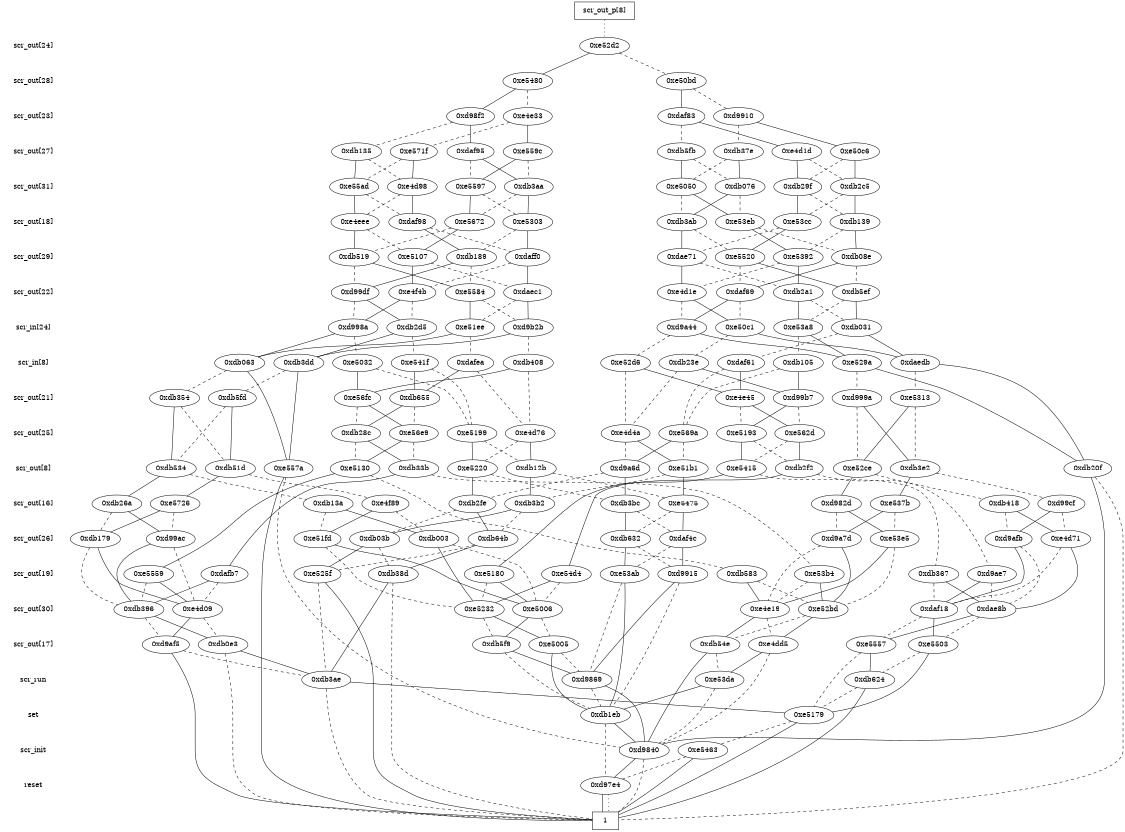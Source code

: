 digraph "DD" {
size = "7.5,10"
center = true;
edge [dir = none];
{ node [shape = plaintext];
  edge [style = invis];
  "CONST NODES" [style = invis];
" scr_out[24] " -> " scr_out[28] " -> " scr_out[23] " -> " scr_out[27] " -> " scr_out[31] " -> " scr_out[18] " -> " scr_out[29] " -> " scr_out[22] " -> " scr_in[24] " -> " scr_in[8] " -> " scr_out[21] " -> " scr_out[25] " -> " scr_out[8] " -> " scr_out[16] " -> " scr_out[26] " -> " scr_out[19] " -> " scr_out[30] " -> " scr_out[17] " -> " scr_run " -> " set " -> " scr_init " -> " reset " -> "CONST NODES"; 
}
{ rank = same; node [shape = box]; edge [style = invis];
"  scr_out_p[8]  "; }
{ rank = same; " scr_out[24] ";
"0xe52d2";
}
{ rank = same; " scr_out[28] ";
"0xe5480";
"0xe50bd";
}
{ rank = same; " scr_out[23] ";
"0xdaf83";
"0xd98f2";
"0xd9910";
"0xe4e33";
}
{ rank = same; " scr_out[27] ";
"0xdb37e";
"0xdb135";
"0xdaf95";
"0xe559c";
"0xe571f";
"0xe50c6";
"0xdb5fb";
"0xe4d1d";
}
{ rank = same; " scr_out[31] ";
"0xe5597";
"0xdb29f";
"0xe5050";
"0xdb076";
"0xe55ad";
"0xdb2c5";
"0xe4d98";
"0xdb3aa";
}
{ rank = same; " scr_out[18] ";
"0xe53cc";
"0xe5672";
"0xdb3ab";
"0xdb139";
"0xe4eee";
"0xdaf98";
"0xe53eb";
"0xe5303";
}
{ rank = same; " scr_out[29] ";
"0xdb189";
"0xdae71";
"0xe5520";
"0xdb08e";
"0xdaff0";
"0xdb519";
"0xe5107";
"0xe5392";
}
{ rank = same; " scr_out[22] ";
"0xe4f4b";
"0xdaec1";
"0xd99df";
"0xe5584";
"0xe4d1e";
"0xdaf69";
"0xdb5ef";
"0xdb2a1";
}
{ rank = same; " scr_in[24] ";
"0xdb031";
"0xd9a44";
"0xd998a";
"0xe53a8";
"0xe50c1";
"0xe51ee";
"0xdb2d5";
"0xd9b2b";
}
{ rank = same; " scr_in[8] ";
"0xdb408";
"0xe541f";
"0xdb3dd";
"0xdaf61";
"0xdafea";
"0xdaedb";
"0xdb063";
"0xdb105";
"0xe529a";
"0xe52d6";
"0xdb23e";
"0xe5032";
}
{ rank = same; " scr_out[21] ";
"0xe5313";
"0xdb5fd";
"0xe56fc";
"0xd999a";
"0xd99b7";
"0xe4e45";
"0xdb655";
"0xdb354";
}
{ rank = same; " scr_out[25] ";
"0xe562d";
"0xdb28c";
"0xe5199";
"0xe4d76";
"0xe569a";
"0xe56e9";
"0xe4d4a";
"0xe5193";
}
{ rank = same; " scr_out[8] ";
"0xe51b1";
"0xe52ce";
"0xdb51d";
"0xdb3e2";
"0xe5415";
"0xe5220";
"0xdb33b";
"0xe5130";
"0xdb20f";
"0xdb2f2";
"0xdb12b";
"0xe557a";
"0xdb534";
"0xd9a6d";
}
{ rank = same; " scr_out[16] ";
"0xdb26a";
"0xdb3bc";
"0xe5726";
"0xe4f89";
"0xe537b";
"0xdb13a";
"0xd982d";
"0xdb3b2";
"0xdb418";
"0xe5475";
"0xdb2fe";
"0xd99cf";
}
{ rank = same; " scr_out[26] ";
"0xdaf4c";
"0xd9a7d";
"0xdb632";
"0xdb03b";
"0xdb179";
"0xd9afb";
"0xdb64b";
"0xdb003";
"0xd99ac";
"0xe53e5";
"0xe51fd";
"0xe4d71";
}
{ rank = same; " scr_out[19] ";
"0xe525f";
"0xe53b4";
"0xd9915";
"0xdb38d";
"0xe5559";
"0xd9ae7";
"0xe54d4";
"0xdafb7";
"0xdb583";
"0xe53ab";
"0xe5180";
"0xdb367";
}
{ rank = same; " scr_out[30] ";
"0xe4e19";
"0xdae8b";
"0xe52bd";
"0xe5006";
"0xdb396";
"0xdaf18";
"0xe4d09";
"0xe5232";
}
{ rank = same; " scr_out[17] ";
"0xe5503";
"0xd9af5";
"0xe4dd5";
"0xdb5f9";
"0xdb0e3";
"0xe5005";
"0xdb54e";
"0xe5557";
}
{ rank = same; " scr_run ";
"0xe53da";
"0xdb3ae";
"0xd9869";
"0xdb624";
}
{ rank = same; " set ";
"0xe5179";
"0xdb1eb";
}
{ rank = same; " scr_init ";
"0xe5463";
"0xd9840";
}
{ rank = same; " reset ";
"0xd97e4";
}
{ rank = same; "CONST NODES";
{ node [shape = box]; "0xd979d";
}
}
"  scr_out_p[8]  " -> "0xe52d2" [style = dotted];
"0xe52d2" -> "0xe5480";
"0xe52d2" -> "0xe50bd" [style = dashed];
"0xe5480" -> "0xd98f2";
"0xe5480" -> "0xe4e33" [style = dashed];
"0xe50bd" -> "0xdaf83";
"0xe50bd" -> "0xd9910" [style = dashed];
"0xdaf83" -> "0xe4d1d";
"0xdaf83" -> "0xdb5fb" [style = dashed];
"0xd98f2" -> "0xdaf95";
"0xd98f2" -> "0xdb135" [style = dashed];
"0xd9910" -> "0xe50c6";
"0xd9910" -> "0xdb37e" [style = dashed];
"0xe4e33" -> "0xe559c";
"0xe4e33" -> "0xe571f" [style = dashed];
"0xdb37e" -> "0xdb076";
"0xdb37e" -> "0xe5050" [style = dashed];
"0xdb135" -> "0xe55ad";
"0xdb135" -> "0xe4d98" [style = dashed];
"0xdaf95" -> "0xdb3aa";
"0xdaf95" -> "0xe5597" [style = dashed];
"0xe559c" -> "0xe5597";
"0xe559c" -> "0xdb3aa" [style = dashed];
"0xe571f" -> "0xe4d98";
"0xe571f" -> "0xe55ad" [style = dashed];
"0xe50c6" -> "0xdb2c5";
"0xe50c6" -> "0xdb29f" [style = dashed];
"0xdb5fb" -> "0xe5050";
"0xdb5fb" -> "0xdb076" [style = dashed];
"0xe4d1d" -> "0xdb29f";
"0xe4d1d" -> "0xdb2c5" [style = dashed];
"0xe5597" -> "0xe5672";
"0xe5597" -> "0xe5303" [style = dashed];
"0xdb29f" -> "0xe53cc";
"0xdb29f" -> "0xdb139" [style = dashed];
"0xe5050" -> "0xe53eb";
"0xe5050" -> "0xdb3ab" [style = dashed];
"0xdb076" -> "0xdb3ab";
"0xdb076" -> "0xe53eb" [style = dashed];
"0xe55ad" -> "0xe4eee";
"0xe55ad" -> "0xdaf98" [style = dashed];
"0xdb2c5" -> "0xdb139";
"0xdb2c5" -> "0xe53cc" [style = dashed];
"0xe4d98" -> "0xdaf98";
"0xe4d98" -> "0xe4eee" [style = dashed];
"0xdb3aa" -> "0xe5303";
"0xdb3aa" -> "0xe5672" [style = dashed];
"0xe53cc" -> "0xe5520";
"0xe53cc" -> "0xdae71" [style = dashed];
"0xe5672" -> "0xe5107";
"0xe5672" -> "0xdb519" [style = dashed];
"0xdb3ab" -> "0xdae71";
"0xdb3ab" -> "0xe5520" [style = dashed];
"0xdb139" -> "0xdb08e";
"0xdb139" -> "0xe5392" [style = dashed];
"0xe4eee" -> "0xdb519";
"0xe4eee" -> "0xe5107" [style = dashed];
"0xdaf98" -> "0xdb189";
"0xdaf98" -> "0xdaff0" [style = dashed];
"0xe53eb" -> "0xe5392";
"0xe53eb" -> "0xdb08e" [style = dashed];
"0xe5303" -> "0xdaff0";
"0xe5303" -> "0xdb189" [style = dashed];
"0xdb189" -> "0xd99df";
"0xdb189" -> "0xe5584" [style = dashed];
"0xdae71" -> "0xe4d1e";
"0xdae71" -> "0xdb2a1" [style = dashed];
"0xe5520" -> "0xdb5ef";
"0xe5520" -> "0xdaf69" [style = dashed];
"0xdb08e" -> "0xdaf69";
"0xdb08e" -> "0xdb5ef" [style = dashed];
"0xdaff0" -> "0xdaec1";
"0xdaff0" -> "0xe4f4b" [style = dashed];
"0xdb519" -> "0xe5584";
"0xdb519" -> "0xd99df" [style = dashed];
"0xe5107" -> "0xe4f4b";
"0xe5107" -> "0xdaec1" [style = dashed];
"0xe5392" -> "0xdb2a1";
"0xe5392" -> "0xe4d1e" [style = dashed];
"0xe4f4b" -> "0xd998a";
"0xe4f4b" -> "0xdb2d5" [style = dashed];
"0xdaec1" -> "0xd9b2b";
"0xdaec1" -> "0xe51ee" [style = dashed];
"0xd99df" -> "0xdb2d5";
"0xd99df" -> "0xd998a" [style = dashed];
"0xe5584" -> "0xe51ee";
"0xe5584" -> "0xd9b2b" [style = dashed];
"0xe4d1e" -> "0xe50c1";
"0xe4d1e" -> "0xd9a44" [style = dashed];
"0xdaf69" -> "0xd9a44";
"0xdaf69" -> "0xe50c1" [style = dashed];
"0xdb5ef" -> "0xdb031";
"0xdb5ef" -> "0xe53a8" [style = dashed];
"0xdb2a1" -> "0xe53a8";
"0xdb2a1" -> "0xdb031" [style = dashed];
"0xdb031" -> "0xdaedb";
"0xdb031" -> "0xdaf61" [style = dashed];
"0xd9a44" -> "0xe529a";
"0xd9a44" -> "0xe52d6" [style = dashed];
"0xd998a" -> "0xdb063";
"0xd998a" -> "0xe5032" [style = dashed];
"0xe53a8" -> "0xe529a";
"0xe53a8" -> "0xdb105" [style = dashed];
"0xe50c1" -> "0xdaedb";
"0xe50c1" -> "0xdb23e" [style = dashed];
"0xe51ee" -> "0xdb063";
"0xe51ee" -> "0xdafea" [style = dashed];
"0xdb2d5" -> "0xdb3dd";
"0xdb2d5" -> "0xe541f" [style = dashed];
"0xd9b2b" -> "0xdb3dd";
"0xd9b2b" -> "0xdb408" [style = dashed];
"0xdb408" -> "0xe56fc";
"0xdb408" -> "0xe4d76" [style = dashed];
"0xe541f" -> "0xdb655";
"0xe541f" -> "0xe5199" [style = dashed];
"0xdb3dd" -> "0xe557a";
"0xdb3dd" -> "0xdb5fd" [style = dashed];
"0xdaf61" -> "0xe4e45";
"0xdaf61" -> "0xe569a" [style = dashed];
"0xdafea" -> "0xdb655";
"0xdafea" -> "0xe4d76" [style = dashed];
"0xdaedb" -> "0xdb20f";
"0xdaedb" -> "0xe5313" [style = dashed];
"0xdb063" -> "0xe557a";
"0xdb063" -> "0xdb354" [style = dashed];
"0xdb105" -> "0xd99b7";
"0xdb105" -> "0xe569a" [style = dashed];
"0xe529a" -> "0xdb20f";
"0xe529a" -> "0xd999a" [style = dashed];
"0xe52d6" -> "0xe4e45";
"0xe52d6" -> "0xe4d4a" [style = dashed];
"0xdb23e" -> "0xd99b7";
"0xdb23e" -> "0xe4d4a" [style = dashed];
"0xe5032" -> "0xe56fc";
"0xe5032" -> "0xe5199" [style = dashed];
"0xe5313" -> "0xe52ce";
"0xe5313" -> "0xdb3e2" [style = dashed];
"0xdb5fd" -> "0xdb51d";
"0xdb5fd" -> "0xdb534" [style = dashed];
"0xe56fc" -> "0xe56e9";
"0xe56fc" -> "0xdb28c" [style = dashed];
"0xd999a" -> "0xdb3e2";
"0xd999a" -> "0xe52ce" [style = dashed];
"0xd99b7" -> "0xe5193";
"0xd99b7" -> "0xe562d" [style = dashed];
"0xe4e45" -> "0xe562d";
"0xe4e45" -> "0xe5193" [style = dashed];
"0xdb655" -> "0xdb28c";
"0xdb655" -> "0xe56e9" [style = dashed];
"0xdb354" -> "0xdb534";
"0xdb354" -> "0xdb51d" [style = dashed];
"0xe562d" -> "0xdb2f2";
"0xe562d" -> "0xe5415" [style = dashed];
"0xdb28c" -> "0xdb33b";
"0xdb28c" -> "0xe5130" [style = dashed];
"0xe5199" -> "0xe5220";
"0xe5199" -> "0xdb12b" [style = dashed];
"0xe4d76" -> "0xdb12b";
"0xe4d76" -> "0xe5220" [style = dashed];
"0xe569a" -> "0xd9a6d";
"0xe569a" -> "0xe51b1" [style = dashed];
"0xe56e9" -> "0xe5130";
"0xe56e9" -> "0xdb33b" [style = dashed];
"0xe4d4a" -> "0xe51b1";
"0xe4d4a" -> "0xd9a6d" [style = dashed];
"0xe5193" -> "0xe5415";
"0xe5193" -> "0xdb2f2" [style = dashed];
"0xe51b1" -> "0xe5475";
"0xe51b1" -> "0xdb3b2" [style = dashed];
"0xe52ce" -> "0xd982d";
"0xe52ce" -> "0xdb418" [style = dashed];
"0xdb51d" -> "0xe5726";
"0xdb51d" -> "0xe4f89" [style = dashed];
"0xdb3e2" -> "0xe537b";
"0xdb3e2" -> "0xd99cf" [style = dashed];
"0xe5415" -> "0xe5180";
"0xe5415" -> "0xdb367" [style = dashed];
"0xe5220" -> "0xdb2fe";
"0xe5220" -> "0xdb3bc" [style = dashed];
"0xdb33b" -> "0xdafb7";
"0xdb33b" -> "0xe53b4" [style = dashed];
"0xe5130" -> "0xe5559";
"0xe5130" -> "0xdb583" [style = dashed];
"0xdb20f" -> "0xd9840";
"0xdb20f" -> "0xd979d" [style = dashed];
"0xdb2f2" -> "0xe54d4";
"0xdb2f2" -> "0xd9ae7" [style = dashed];
"0xdb12b" -> "0xdb3b2";
"0xdb12b" -> "0xe5475" [style = dashed];
"0xe557a" -> "0xd979d";
"0xe557a" -> "0xd9840" [style = dashed];
"0xdb534" -> "0xdb26a";
"0xdb534" -> "0xdb13a" [style = dashed];
"0xd9a6d" -> "0xdb3bc";
"0xd9a6d" -> "0xdb2fe" [style = dashed];
"0xdb26a" -> "0xd99ac";
"0xdb26a" -> "0xdb179" [style = dashed];
"0xdb3bc" -> "0xdb632";
"0xdb3bc" -> "0xdaf4c" [style = dashed];
"0xe5726" -> "0xdb179";
"0xe5726" -> "0xd99ac" [style = dashed];
"0xe4f89" -> "0xe51fd";
"0xe4f89" -> "0xdb003" [style = dashed];
"0xe537b" -> "0xd9a7d";
"0xe537b" -> "0xe53e5" [style = dashed];
"0xdb13a" -> "0xdb003";
"0xdb13a" -> "0xe51fd" [style = dashed];
"0xd982d" -> "0xe53e5";
"0xd982d" -> "0xd9a7d" [style = dashed];
"0xdb3b2" -> "0xdb03b";
"0xdb3b2" -> "0xdb64b" [style = dashed];
"0xdb418" -> "0xe4d71";
"0xdb418" -> "0xd9afb" [style = dashed];
"0xe5475" -> "0xdaf4c";
"0xe5475" -> "0xdb632" [style = dashed];
"0xdb2fe" -> "0xdb64b";
"0xdb2fe" -> "0xdb03b" [style = dashed];
"0xd99cf" -> "0xd9afb";
"0xd99cf" -> "0xe4d71" [style = dashed];
"0xdaf4c" -> "0xd9915";
"0xdaf4c" -> "0xe53ab" [style = dashed];
"0xd9a7d" -> "0xe52bd";
"0xd9a7d" -> "0xe4e19" [style = dashed];
"0xdb632" -> "0xe53ab";
"0xdb632" -> "0xd9915" [style = dashed];
"0xdb03b" -> "0xe525f";
"0xdb03b" -> "0xdb38d" [style = dashed];
"0xdb179" -> "0xe4d09";
"0xdb179" -> "0xdb396" [style = dashed];
"0xd9afb" -> "0xdaf18";
"0xd9afb" -> "0xdae8b" [style = dashed];
"0xdb64b" -> "0xdb38d";
"0xdb64b" -> "0xe525f" [style = dashed];
"0xdb003" -> "0xe5232";
"0xdb003" -> "0xe5006" [style = dashed];
"0xd99ac" -> "0xdb396";
"0xd99ac" -> "0xe4d09" [style = dashed];
"0xe53e5" -> "0xe4e19";
"0xe53e5" -> "0xe52bd" [style = dashed];
"0xe51fd" -> "0xe5006";
"0xe51fd" -> "0xe5232" [style = dashed];
"0xe4d71" -> "0xdae8b";
"0xe4d71" -> "0xdaf18" [style = dashed];
"0xe525f" -> "0xd979d";
"0xe525f" -> "0xdb3ae" [style = dashed];
"0xe53b4" -> "0xe52bd";
"0xe53b4" -> "0xe4e19" [style = dashed];
"0xd9915" -> "0xd9869";
"0xd9915" -> "0xdb1eb" [style = dashed];
"0xdb38d" -> "0xdb3ae";
"0xdb38d" -> "0xd979d" [style = dashed];
"0xe5559" -> "0xe4d09";
"0xe5559" -> "0xdb396" [style = dashed];
"0xd9ae7" -> "0xdaf18";
"0xd9ae7" -> "0xdae8b" [style = dashed];
"0xe54d4" -> "0xe5232";
"0xe54d4" -> "0xe5006" [style = dashed];
"0xdafb7" -> "0xdb396";
"0xdafb7" -> "0xe4d09" [style = dashed];
"0xdb583" -> "0xe4e19";
"0xdb583" -> "0xe52bd" [style = dashed];
"0xe53ab" -> "0xdb1eb";
"0xe53ab" -> "0xd9869" [style = dashed];
"0xe5180" -> "0xe5006";
"0xe5180" -> "0xe5232" [style = dashed];
"0xdb367" -> "0xdae8b";
"0xdb367" -> "0xdaf18" [style = dashed];
"0xe4e19" -> "0xdb54e";
"0xe4e19" -> "0xe4dd5" [style = dashed];
"0xdae8b" -> "0xe5557";
"0xdae8b" -> "0xe5503" [style = dashed];
"0xe52bd" -> "0xe4dd5";
"0xe52bd" -> "0xdb54e" [style = dashed];
"0xe5006" -> "0xdb5f9";
"0xe5006" -> "0xe5005" [style = dashed];
"0xdb396" -> "0xdb0e3";
"0xdb396" -> "0xd9af5" [style = dashed];
"0xdaf18" -> "0xe5503";
"0xdaf18" -> "0xe5557" [style = dashed];
"0xe4d09" -> "0xd9af5";
"0xe4d09" -> "0xdb0e3" [style = dashed];
"0xe5232" -> "0xe5005";
"0xe5232" -> "0xdb5f9" [style = dashed];
"0xe5503" -> "0xe5179";
"0xe5503" -> "0xdb624" [style = dashed];
"0xd9af5" -> "0xd979d";
"0xd9af5" -> "0xdb3ae" [style = dashed];
"0xe4dd5" -> "0xe53da";
"0xe4dd5" -> "0xd9840" [style = dashed];
"0xdb5f9" -> "0xd9869";
"0xdb5f9" -> "0xdb1eb" [style = dashed];
"0xdb0e3" -> "0xdb3ae";
"0xdb0e3" -> "0xd979d" [style = dashed];
"0xe5005" -> "0xdb1eb";
"0xe5005" -> "0xd9869" [style = dashed];
"0xdb54e" -> "0xd9840";
"0xdb54e" -> "0xe53da" [style = dashed];
"0xe5557" -> "0xdb624";
"0xe5557" -> "0xe5179" [style = dashed];
"0xe53da" -> "0xdb1eb";
"0xe53da" -> "0xd9840" [style = dashed];
"0xdb3ae" -> "0xe5179";
"0xdb3ae" -> "0xd979d" [style = dashed];
"0xd9869" -> "0xd9840";
"0xd9869" -> "0xdb1eb" [style = dashed];
"0xdb624" -> "0xd979d";
"0xdb624" -> "0xe5179" [style = dashed];
"0xe5179" -> "0xd979d";
"0xe5179" -> "0xe5463" [style = dashed];
"0xdb1eb" -> "0xd9840";
"0xdb1eb" -> "0xd97e4" [style = dashed];
"0xe5463" -> "0xd979d";
"0xe5463" -> "0xd97e4" [style = dashed];
"0xd9840" -> "0xd97e4";
"0xd9840" -> "0xd979d" [style = dashed];
"0xd97e4" -> "0xd979d";
"0xd97e4" -> "0xd979d" [style = dotted];
"0xd979d" [label = "1"];
}
